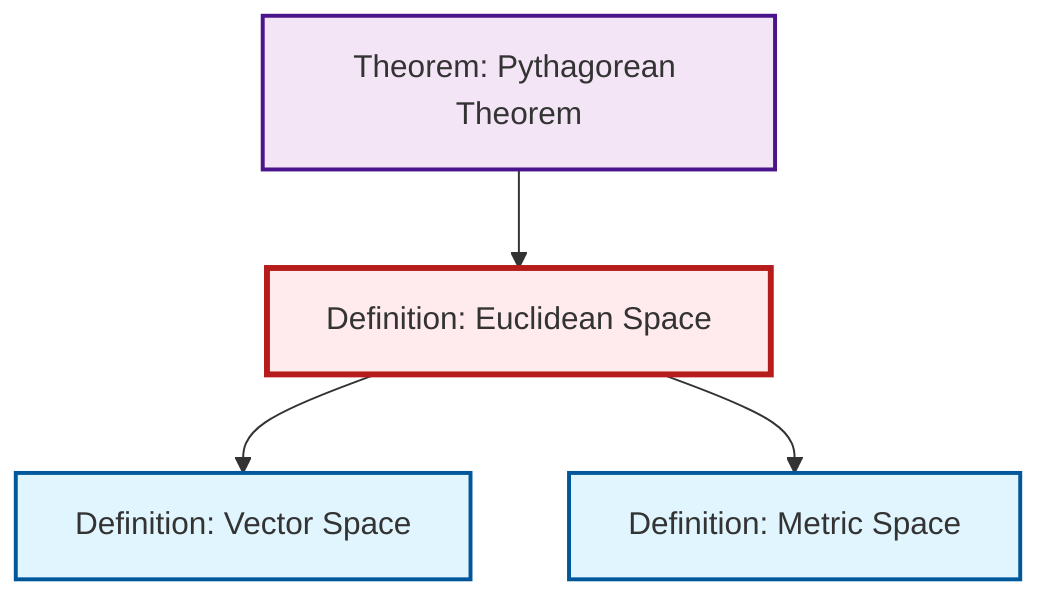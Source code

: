 graph TD
    classDef definition fill:#e1f5fe,stroke:#01579b,stroke-width:2px
    classDef theorem fill:#f3e5f5,stroke:#4a148c,stroke-width:2px
    classDef axiom fill:#fff3e0,stroke:#e65100,stroke-width:2px
    classDef example fill:#e8f5e9,stroke:#1b5e20,stroke-width:2px
    classDef current fill:#ffebee,stroke:#b71c1c,stroke-width:3px
    def-metric-space["Definition: Metric Space"]:::definition
    thm-pythagorean["Theorem: Pythagorean Theorem"]:::theorem
    def-vector-space["Definition: Vector Space"]:::definition
    def-euclidean-space["Definition: Euclidean Space"]:::definition
    def-euclidean-space --> def-vector-space
    def-euclidean-space --> def-metric-space
    thm-pythagorean --> def-euclidean-space
    class def-euclidean-space current